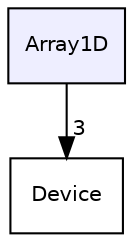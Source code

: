 digraph "Array1D" {
  bgcolor=transparent;
  compound=true
  node [ fontsize="10", fontname="Helvetica"];
  edge [ labelfontsize="10", labelfontname="Helvetica"];
  dir_12bf208e2031f091e0c200c7a7cb822f [shape=box, label="Array1D", style="filled", fillcolor="#eeeeff", pencolor="black", URL="dir_12bf208e2031f091e0c200c7a7cb822f.html"];
  dir_737e998198a830156af4433d00da986d [shape=box label="Device" URL="dir_737e998198a830156af4433d00da986d.html"];
  dir_12bf208e2031f091e0c200c7a7cb822f->dir_737e998198a830156af4433d00da986d [headlabel="3", labeldistance=1.5 headhref="dir_000001_000003.html"];
}
